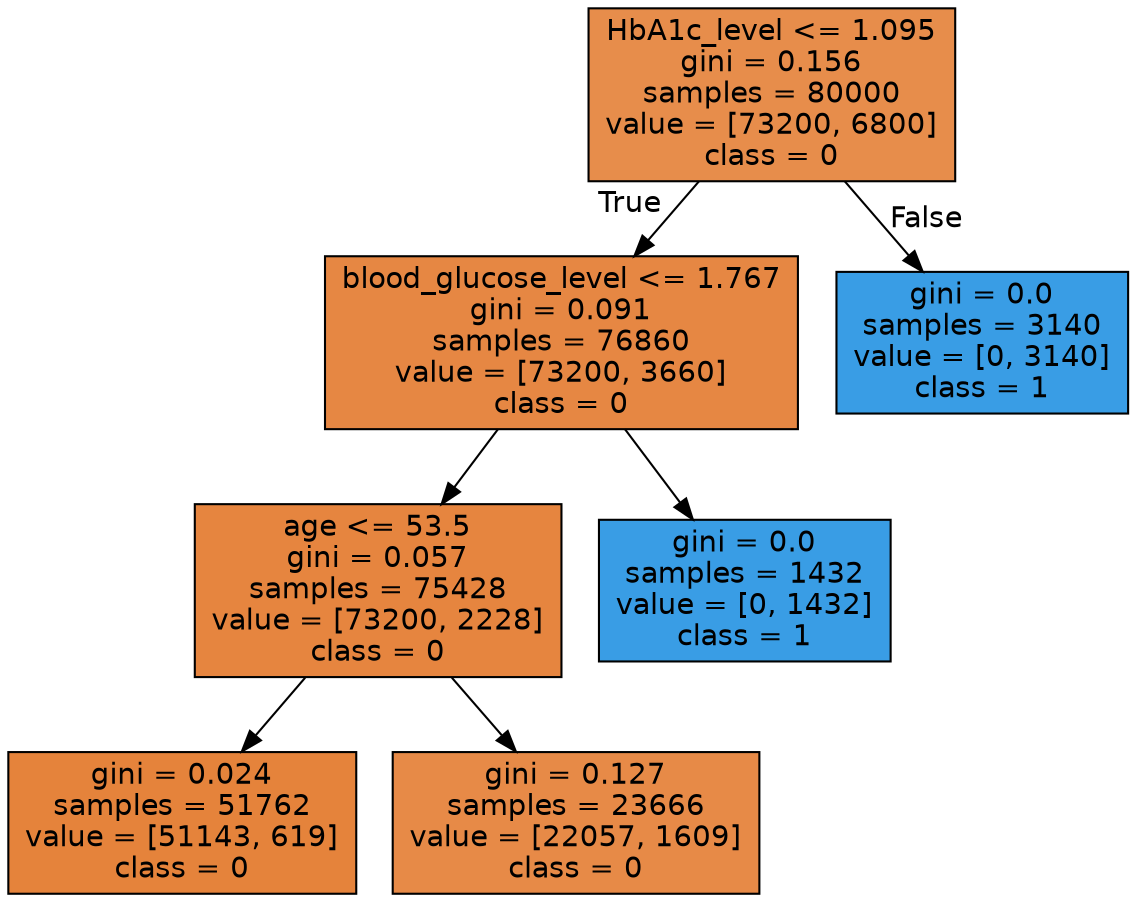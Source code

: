 digraph Tree {
node [shape=box, style="filled", color="black", fontname="helvetica"] ;
edge [fontname="helvetica"] ;
0 [label="HbA1c_level <= 1.095\ngini = 0.156\nsamples = 80000\nvalue = [73200, 6800]\nclass = 0", fillcolor="#e78d4b"] ;
1 [label="blood_glucose_level <= 1.767\ngini = 0.091\nsamples = 76860\nvalue = [73200, 3660]\nclass = 0", fillcolor="#e68743"] ;
0 -> 1 [labeldistance=2.5, labelangle=45, headlabel="True"] ;
2 [label="age <= 53.5\ngini = 0.057\nsamples = 75428\nvalue = [73200, 2228]\nclass = 0", fillcolor="#e6853f"] ;
1 -> 2 ;
3 [label="gini = 0.024\nsamples = 51762\nvalue = [51143, 619]\nclass = 0", fillcolor="#e5833b"] ;
2 -> 3 ;
4 [label="gini = 0.127\nsamples = 23666\nvalue = [22057, 1609]\nclass = 0", fillcolor="#e78a47"] ;
2 -> 4 ;
5 [label="gini = 0.0\nsamples = 1432\nvalue = [0, 1432]\nclass = 1", fillcolor="#399de5"] ;
1 -> 5 ;
6 [label="gini = 0.0\nsamples = 3140\nvalue = [0, 3140]\nclass = 1", fillcolor="#399de5"] ;
0 -> 6 [labeldistance=2.5, labelangle=-45, headlabel="False"] ;
}